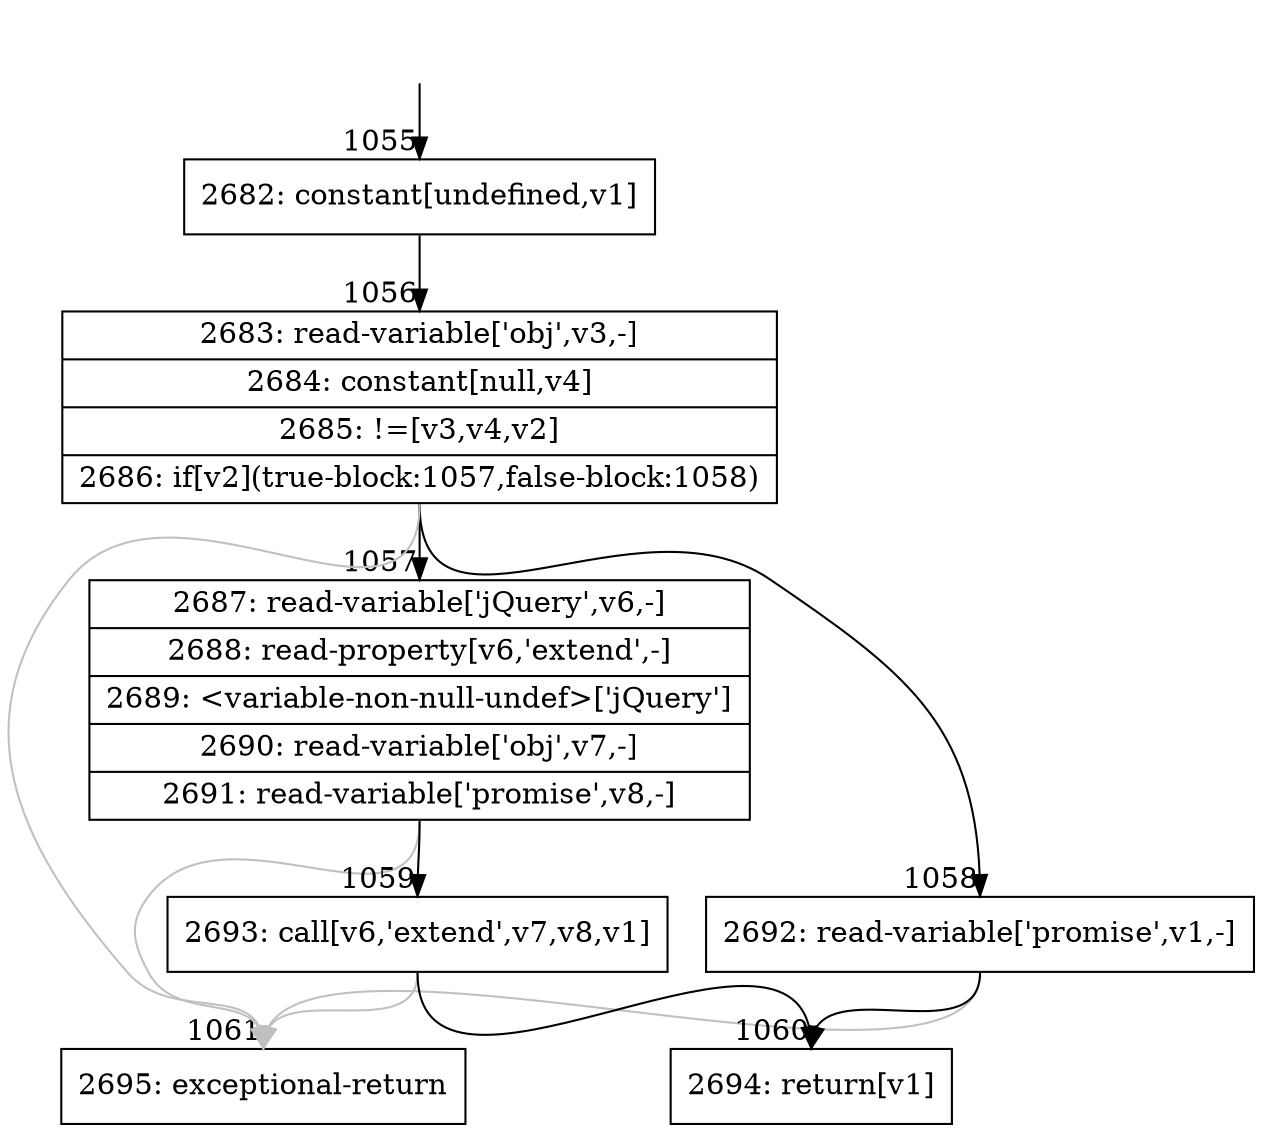 digraph {
rankdir="TD"
BB_entry83[shape=none,label=""];
BB_entry83 -> BB1055 [tailport=s, headport=n, headlabel="    1055"]
BB1055 [shape=record label="{2682: constant[undefined,v1]}" ] 
BB1055 -> BB1056 [tailport=s, headport=n, headlabel="      1056"]
BB1056 [shape=record label="{2683: read-variable['obj',v3,-]|2684: constant[null,v4]|2685: !=[v3,v4,v2]|2686: if[v2](true-block:1057,false-block:1058)}" ] 
BB1056 -> BB1057 [tailport=s, headport=n, headlabel="      1057"]
BB1056 -> BB1058 [tailport=s, headport=n, headlabel="      1058"]
BB1056 -> BB1061 [tailport=s, headport=n, color=gray, headlabel="      1061"]
BB1057 [shape=record label="{2687: read-variable['jQuery',v6,-]|2688: read-property[v6,'extend',-]|2689: \<variable-non-null-undef\>['jQuery']|2690: read-variable['obj',v7,-]|2691: read-variable['promise',v8,-]}" ] 
BB1057 -> BB1059 [tailport=s, headport=n, headlabel="      1059"]
BB1057 -> BB1061 [tailport=s, headport=n, color=gray]
BB1058 [shape=record label="{2692: read-variable['promise',v1,-]}" ] 
BB1058 -> BB1060 [tailport=s, headport=n, headlabel="      1060"]
BB1058 -> BB1061 [tailport=s, headport=n, color=gray]
BB1059 [shape=record label="{2693: call[v6,'extend',v7,v8,v1]}" ] 
BB1059 -> BB1060 [tailport=s, headport=n]
BB1059 -> BB1061 [tailport=s, headport=n, color=gray]
BB1060 [shape=record label="{2694: return[v1]}" ] 
BB1061 [shape=record label="{2695: exceptional-return}" ] 
}
